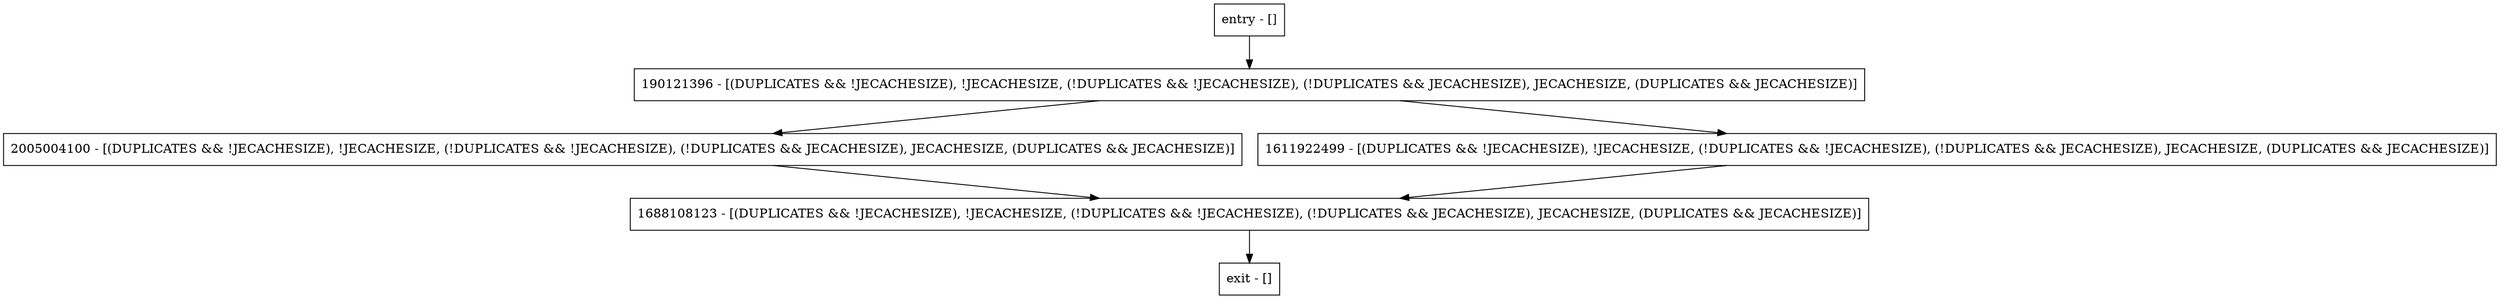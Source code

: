 digraph put {
node [shape=record];
entry [label="entry - []"];
exit [label="exit - []"];
190121396 [label="190121396 - [(DUPLICATES && !JECACHESIZE), !JECACHESIZE, (!DUPLICATES && !JECACHESIZE), (!DUPLICATES && JECACHESIZE), JECACHESIZE, (DUPLICATES && JECACHESIZE)]"];
2005004100 [label="2005004100 - [(DUPLICATES && !JECACHESIZE), !JECACHESIZE, (!DUPLICATES && !JECACHESIZE), (!DUPLICATES && JECACHESIZE), JECACHESIZE, (DUPLICATES && JECACHESIZE)]"];
1611922499 [label="1611922499 - [(DUPLICATES && !JECACHESIZE), !JECACHESIZE, (!DUPLICATES && !JECACHESIZE), (!DUPLICATES && JECACHESIZE), JECACHESIZE, (DUPLICATES && JECACHESIZE)]"];
1688108123 [label="1688108123 - [(DUPLICATES && !JECACHESIZE), !JECACHESIZE, (!DUPLICATES && !JECACHESIZE), (!DUPLICATES && JECACHESIZE), JECACHESIZE, (DUPLICATES && JECACHESIZE)]"];
entry;
exit;
entry -> 190121396;
190121396 -> 2005004100;
190121396 -> 1611922499;
2005004100 -> 1688108123;
1611922499 -> 1688108123;
1688108123 -> exit;
}
